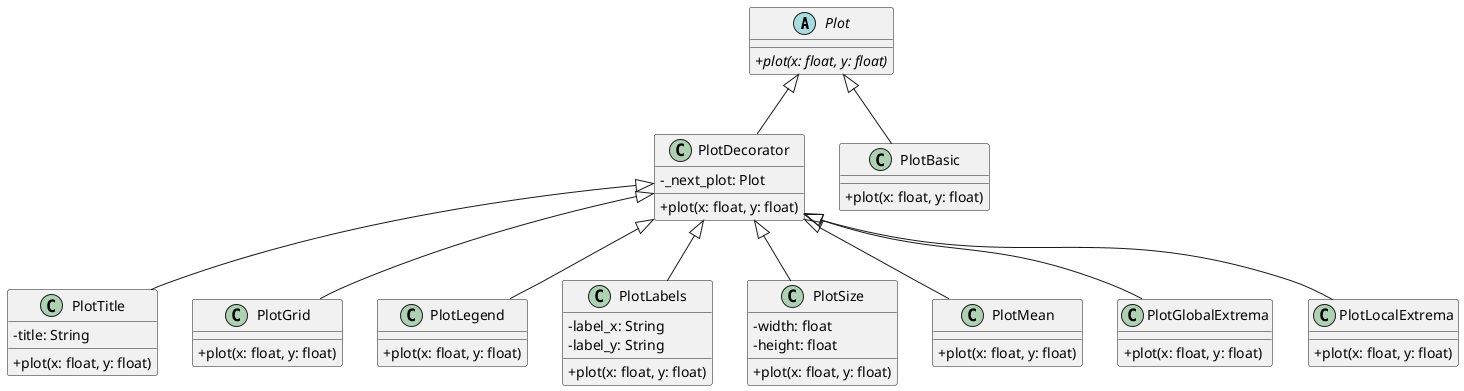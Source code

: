 @startuml
skinparam classAttributeIconSize 0
skinparam noteFontSize 11

' Interfaz base
abstract class Plot {
    {abstract} + plot(x: float, y: float)
}

' Decorador abstracto
class PlotDecorator {
    - _next_plot: Plot
    + plot(x: float, y: float)
}

' Clases concretas
class PlotBasic {
    + plot(x: float, y: float)
}

class PlotTitle {
    - title: String
    + plot(x: float, y: float)
}

class PlotGrid {
    + plot(x: float, y: float)
}

class PlotLegend {
    + plot(x: float, y: float)
}

class PlotLabels {
    - label_x: String
    - label_y: String
    + plot(x: float, y: float)
}

class PlotSize {
    - width: float
    - height: float
    + plot(x: float, y: float)
}

class PlotMean {
    + plot(x: float, y: float)
}

class PlotGlobalExtrema {
    + plot(x: float, y: float)
}

class PlotLocalExtrema {
    + plot(x: float, y: float)
}

' Relaciones
Plot <|-- PlotDecorator
Plot <|-- PlotBasic

PlotDecorator <|-- PlotTitle
PlotDecorator <|-- PlotGrid
PlotDecorator <|-- PlotLegend
PlotDecorator <|-- PlotLabels
PlotDecorator <|-- PlotSize
PlotDecorator <|-- PlotMean
PlotDecorator <|-- PlotGlobalExtrema
PlotDecorator <|-- PlotLocalExtrema
@enduml

